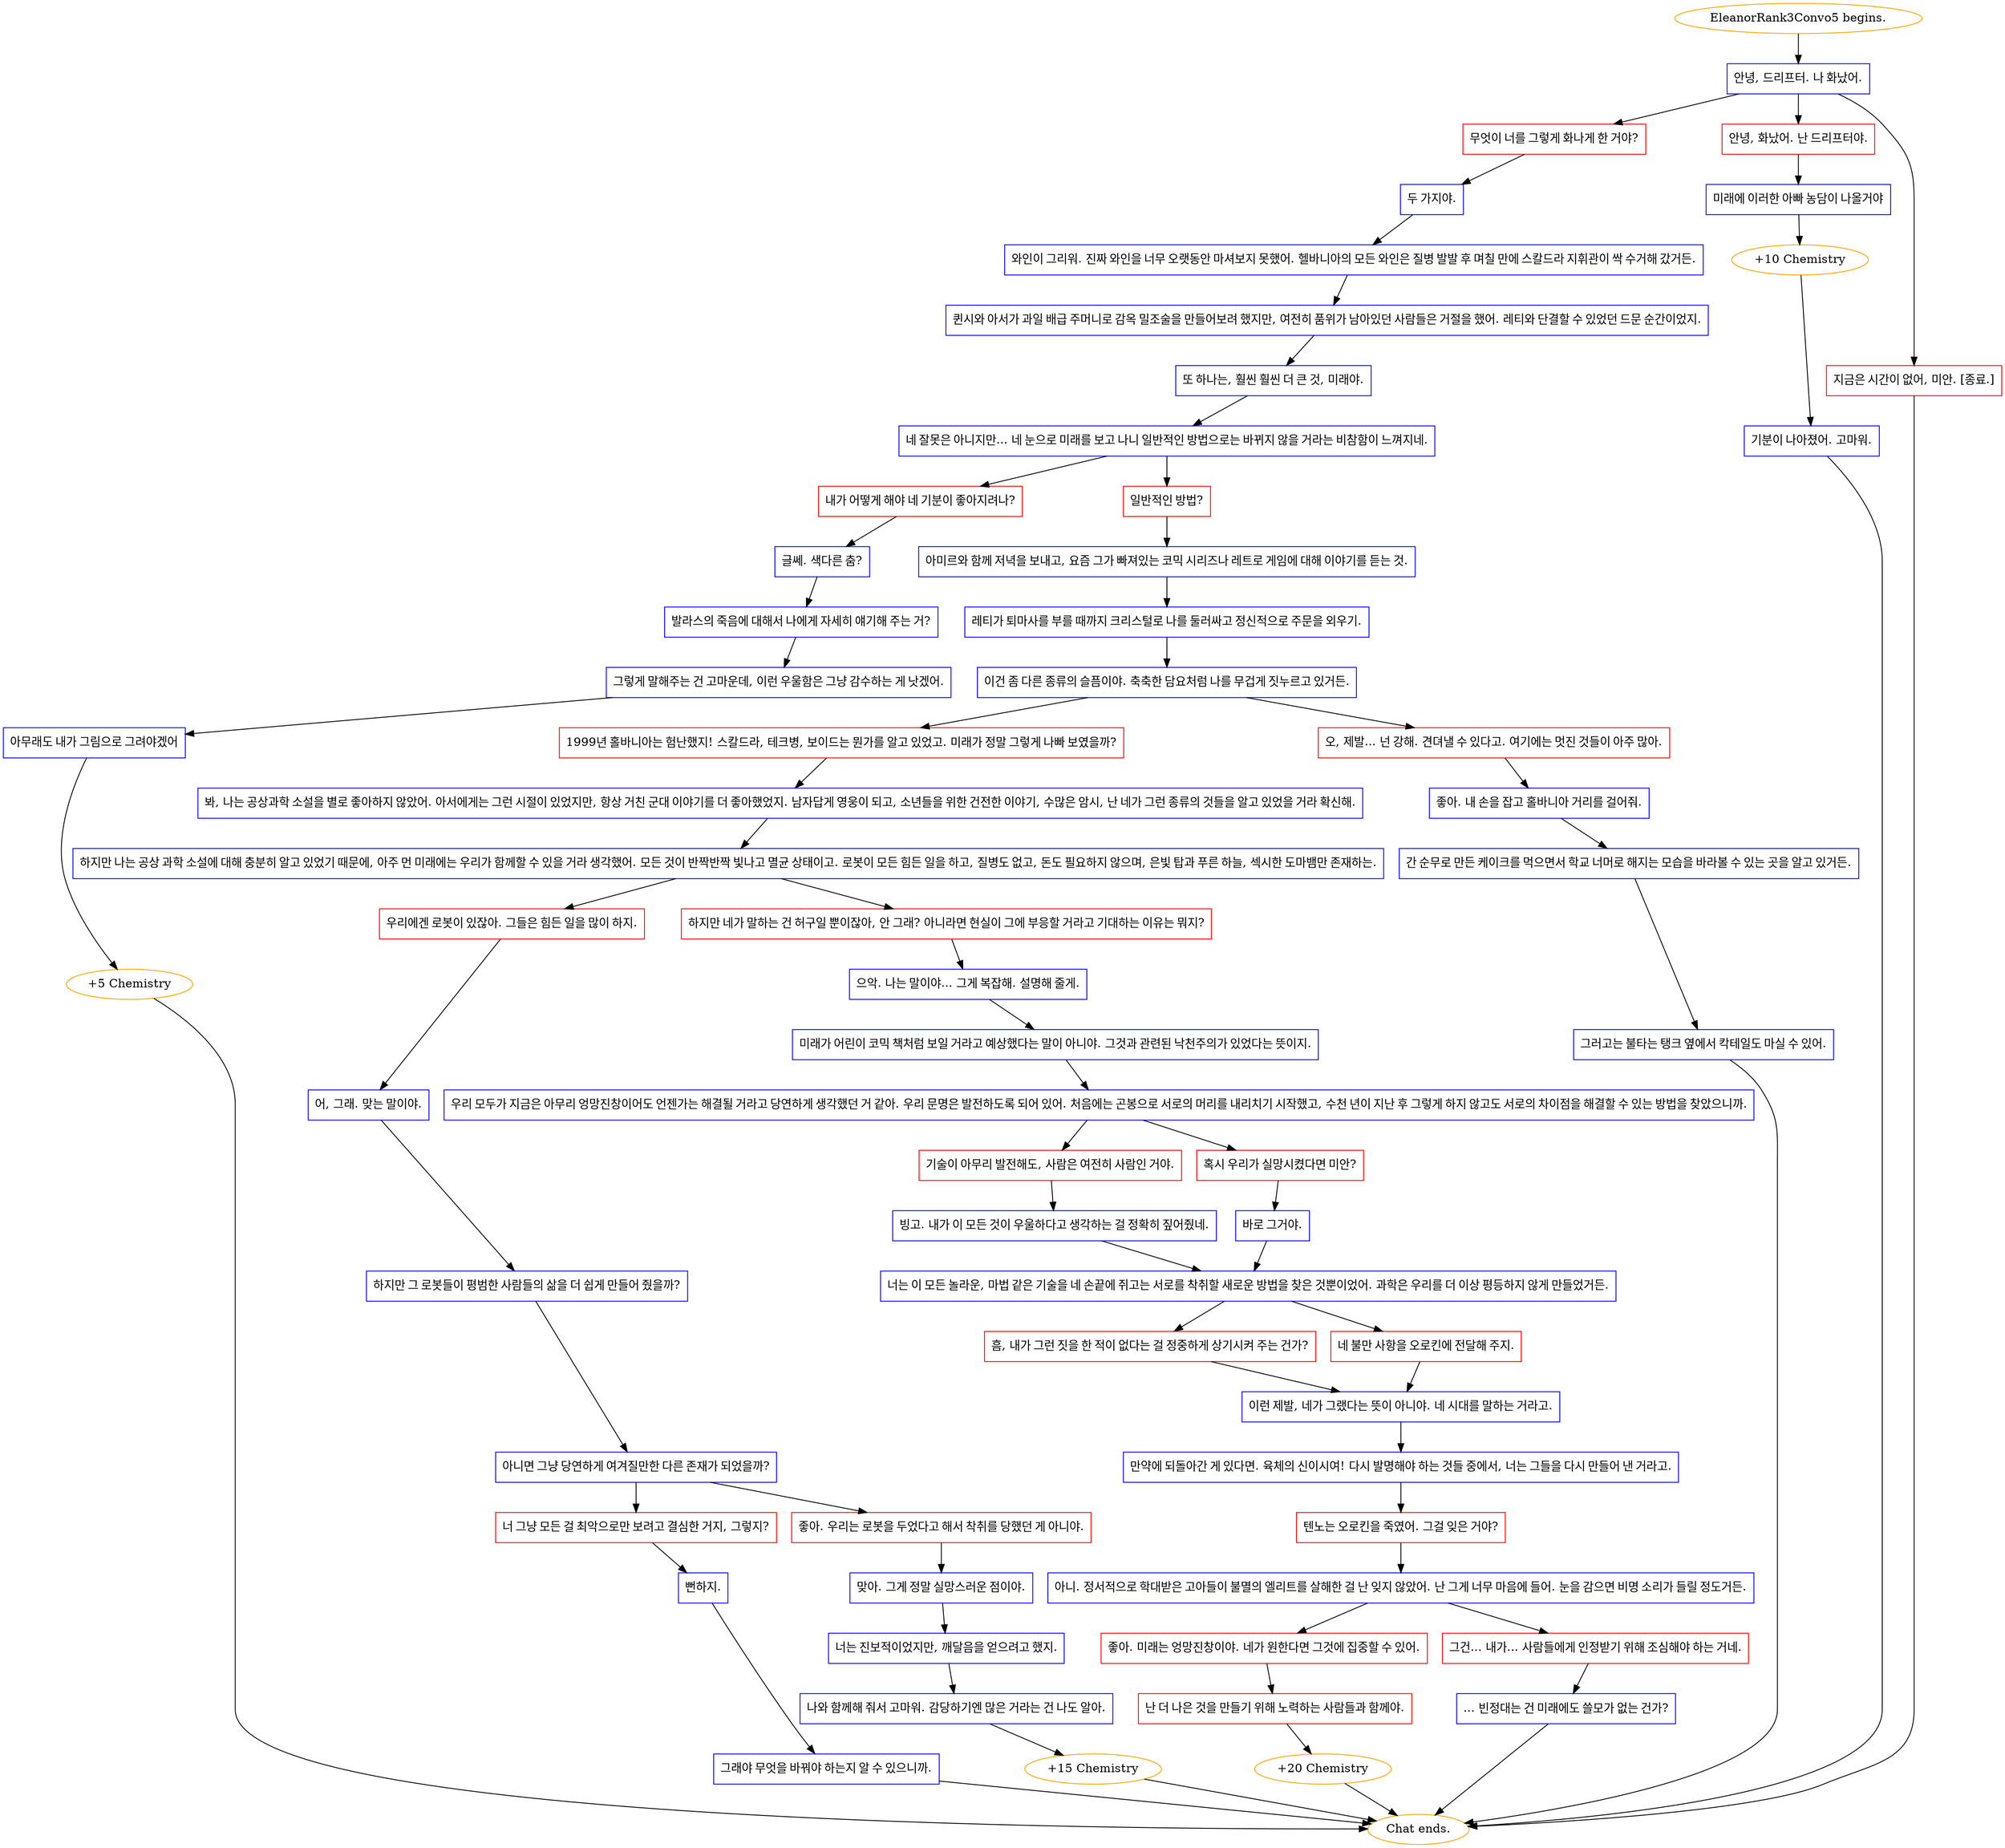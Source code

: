 digraph {
	"EleanorRank3Convo5 begins." [color=orange];
		"EleanorRank3Convo5 begins." -> j2172241653;
	j2172241653 [label="안녕, 드리프터. 나 화났어.",shape=box,color=blue];
		j2172241653 -> j2541643270;
		j2172241653 -> j3624050602;
		j2172241653 -> j2373482376;
	j2541643270 [label="무엇이 너를 그렇게 화나게 한 거야?",shape=box,color=red];
		j2541643270 -> j2402253228;
	j3624050602 [label="안녕, 화났어. 난 드리프터야.",shape=box,color=red];
		j3624050602 -> j3974969696;
	j2373482376 [label="지금은 시간이 없어, 미안. [종료.]",shape=box,color=red];
		j2373482376 -> "Chat ends.";
	j2402253228 [label="두 가지야.",shape=box,color=blue];
		j2402253228 -> j4203633389;
	j3974969696 [label="미래에 이러한 아빠 농담이 나올거야",shape=box,color=blue];
		j3974969696 -> j2525827661;
	"Chat ends." [color=orange];
	j4203633389 [label="와인이 그리워. 진짜 와인을 너무 오랫동안 마셔보지 못했어. 헬바니아의 모든 와인은 질병 발발 후 며칠 만에 스칼드라 지휘관이 싹 수거해 갔거든.",shape=box,color=blue];
		j4203633389 -> j47329311;
	j2525827661 [label="+10 Chemistry",color=orange];
		j2525827661 -> j1130519568;
	j47329311 [label="퀸시와 아서가 과일 배급 주머니로 감옥 밀조술을 만들어보려 했지만, 여전히 품위가 남아있던 사람들은 거절을 했어. 레티와 단결할 수 있었던 드문 순간이었지.",shape=box,color=blue];
		j47329311 -> j1311986919;
	j1130519568 [label="기분이 나아졌어. 고마워.",shape=box,color=blue];
		j1130519568 -> "Chat ends.";
	j1311986919 [label="또 하나는, 훨씬 훨씬 더 큰 것, 미래야.",shape=box,color=blue];
		j1311986919 -> j2629478503;
	j2629478503 [label="네 잘못은 아니지만... 네 눈으로 미래를 보고 나니 일반적인 방법으로는 바뀌지 않을 거라는 비참함이 느껴지네.",shape=box,color=blue];
		j2629478503 -> j2117260190;
		j2629478503 -> j4223945626;
	j2117260190 [label="내가 어떻게 해야 네 기분이 좋아지려나?",shape=box,color=red];
		j2117260190 -> j3931460312;
	j4223945626 [label="일반적인 방법?",shape=box,color=red];
		j4223945626 -> j3338356771;
	j3931460312 [label="글쎄. 색다른 춤?",shape=box,color=blue];
		j3931460312 -> j1375777217;
	j3338356771 [label="아미르와 함께 저녁을 보내고, 요즘 그가 빠져있는 코믹 시리즈나 레트로 게임에 대해 이야기를 듣는 것.",shape=box,color=blue];
		j3338356771 -> j4134011005;
	j1375777217 [label="발라스의 죽음에 대해서 나에게 자세히 얘기해 주는 거?",shape=box,color=blue];
		j1375777217 -> j852140394;
	j4134011005 [label="레티가 퇴마사를 부를 때까지 크리스털로 나를 둘러싸고 정신적으로 주문을 외우기.",shape=box,color=blue];
		j4134011005 -> j283410341;
	j852140394 [label="그렇게 말해주는 건 고마운데, 이런 우울함은 그냥 감수하는 게 낫겠어.",shape=box,color=blue];
		j852140394 -> j2193071381;
	j283410341 [label="이건 좀 다른 종류의 슬픔이야. 축축한 담요처럼 나를 무겁게 짓누르고 있거든.",shape=box,color=blue];
		j283410341 -> j647425138;
		j283410341 -> j3045916466;
	j2193071381 [label="아무래도 내가 그림으로 그려야겠어",shape=box,color=blue];
		j2193071381 -> j4081414586;
	j647425138 [label="1999년 홀바니아는 험난했지! 스칼드라, 테크병, 보이드는 뭔가를 알고 있었고. 미래가 정말 그렇게 나빠 보였을까?",shape=box,color=red];
		j647425138 -> j1885987660;
	j3045916466 [label="오, 제발... 넌 강해. 견뎌낼 수 있다고. 여기에는 멋진 것들이 아주 많아.",shape=box,color=red];
		j3045916466 -> j1711129806;
	j4081414586 [label="+5 Chemistry",color=orange];
		j4081414586 -> "Chat ends.";
	j1885987660 [label="봐, 나는 공상과학 소설을 별로 좋아하지 않았어. 아서에게는 그런 시절이 있었지만, 항상 거친 군대 이야기를 더 좋아했었지. 남자답게 영웅이 되고, 소년들을 위한 건전한 이야기, 수많은 암시, 난 네가 그런 종류의 것들을 알고 있었을 거라 확신해.",shape=box,color=blue];
		j1885987660 -> j3595830039;
	j1711129806 [label="좋아. 내 손을 잡고 홀바니아 거리를 걸어줘.",shape=box,color=blue];
		j1711129806 -> j3101207670;
	j3595830039 [label="하지만 나는 공상 과학 소설에 대해 충분히 알고 있었기 때문에, 아주 먼 미래에는 우리가 함께할 수 있을 거라 생각했어. 모든 것이 반짝반짝 빛나고 멸균 상태이고. 로봇이 모든 힘든 일을 하고, 질병도 없고, 돈도 필요하지 않으며, 은빛 탑과 푸른 하늘, 섹시한 도마뱀만 존재하는.",shape=box,color=blue];
		j3595830039 -> j4181617329;
		j3595830039 -> j2674884079;
	j3101207670 [label="간 순무로 만든 케이크를 먹으면서 학교 너머로 해지는 모습을 바라볼 수 있는 곳을 알고 있거든.",shape=box,color=blue];
		j3101207670 -> j2419308725;
	j4181617329 [label="우리에겐 로봇이 있잖아. 그들은 힘든 일을 많이 하지.",shape=box,color=red];
		j4181617329 -> j2975696211;
	j2674884079 [label="하지만 네가 말하는 건 허구일 뿐이잖아, 안 그래? 아니라면 현실이 그에 부응할 거라고 기대하는 이유는 뭐지?",shape=box,color=red];
		j2674884079 -> j3477096659;
	j2419308725 [label="그러고는 불타는 탱크 옆에서 칵테일도 마실 수 있어.",shape=box,color=blue];
		j2419308725 -> "Chat ends.";
	j2975696211 [label="어, 그래. 맞는 말이야.",shape=box,color=blue];
		j2975696211 -> j264858458;
	j3477096659 [label="으악. 나는 말이야... 그게 복잡해. 설명해 줄게.",shape=box,color=blue];
		j3477096659 -> j2814420138;
	j264858458 [label="하지만 그 로봇들이 평범한 사람들의 삶을 더 쉽게 만들어 줬을까?",shape=box,color=blue];
		j264858458 -> j3027512304;
	j2814420138 [label="미래가 어린이 코믹 책처럼 보일 거라고 예상했다는 말이 아니야. 그것과 관련된 낙천주의가 있었다는 뜻이지.",shape=box,color=blue];
		j2814420138 -> j3161902408;
	j3027512304 [label="아니면 그냥 당연하게 여겨질만한 다른 존재가 되었을까?",shape=box,color=blue];
		j3027512304 -> j12148452;
		j3027512304 -> j3467420875;
	j3161902408 [label="우리 모두가 지금은 아무리 엉망진창이어도 언젠가는 해결될 거라고 당연하게 생각했던 거 같아. 우리 문명은 발전하도록 되어 있어. 처음에는 곤봉으로 서로의 머리를 내리치기 시작했고, 수천 년이 지난 후 그렇게 하지 않고도 서로의 차이점을 해결할 수 있는 방법을 찾았으니까.",shape=box,color=blue];
		j3161902408 -> j168467929;
		j3161902408 -> j850865189;
	j12148452 [label="너 그냥 모든 걸 최악으로만 보려고 결심한 거지, 그렇지?",shape=box,color=red];
		j12148452 -> j1742515139;
	j3467420875 [label="좋아. 우리는 로봇을 두었다고 해서 착취를 당했던 게 아니야.",shape=box,color=red];
		j3467420875 -> j1617046135;
	j168467929 [label="기술이 아무리 발전해도, 사람은 여전히 사람인 거야.",shape=box,color=red];
		j168467929 -> j3865318747;
	j850865189 [label="혹시 우리가 실망시켰다면 미안?",shape=box,color=red];
		j850865189 -> j3842434225;
	j1742515139 [label="뻔하지.",shape=box,color=blue];
		j1742515139 -> j1204142166;
	j1617046135 [label="맞아. 그게 정말 실망스러운 점이야.",shape=box,color=blue];
		j1617046135 -> j1657357084;
	j3865318747 [label="빙고. 내가 이 모든 것이 우울하다고 생각하는 걸 정확히 짚어줬네.",shape=box,color=blue];
		j3865318747 -> j3623149967;
	j3842434225 [label="바로 그거야.",shape=box,color=blue];
		j3842434225 -> j3623149967;
	j1204142166 [label="그래야 무엇을 바꿔야 하는지 알 수 있으니까.",shape=box,color=blue];
		j1204142166 -> "Chat ends.";
	j1657357084 [label="너는 진보적이었지만, 깨달음을 얻으려고 했지.",shape=box,color=blue];
		j1657357084 -> j4207009902;
	j3623149967 [label="너는 이 모든 놀라운, 마법 같은 기술을 네 손끝에 쥐고는 서로를 착취할 새로운 방법을 찾은 것뿐이었어. 과학은 우리를 더 이상 평등하지 않게 만들었거든.",shape=box,color=blue];
		j3623149967 -> j632178267;
		j3623149967 -> j1590984858;
	j4207009902 [label="나와 함께해 줘서 고마워. 감당하기엔 많은 거라는 건 나도 알아.",shape=box,color=blue];
		j4207009902 -> j374273682;
	j632178267 [label="흠, 내가 그런 짓을 한 적이 없다는 걸 정중하게 상기시켜 주는 건가?",shape=box,color=red];
		j632178267 -> j1225743645;
	j1590984858 [label="네 불만 사항을 오로킨에 전달해 주지.",shape=box,color=red];
		j1590984858 -> j1225743645;
	j374273682 [label="+15 Chemistry",color=orange];
		j374273682 -> "Chat ends.";
	j1225743645 [label="이런 제발, 네가 그랬다는 뜻이 아니야. 네 시대를 말하는 거라고.",shape=box,color=blue];
		j1225743645 -> j2295741566;
	j2295741566 [label="만약에 되돌아간 게 있다면. 육체의 신이시여! 다시 발명해야 하는 것들 중에서, 너는 그들을 다시 만들어 낸 거라고.",shape=box,color=blue];
		j2295741566 -> j3971174695;
	j3971174695 [label="텐노는 오로킨을 죽였어. 그걸 잊은 거야?",shape=box,color=red];
		j3971174695 -> j3533460415;
	j3533460415 [label="아니. 정서적으로 학대받은 고아들이 불멸의 엘리트를 살해한 걸 난 잊지 않았어. 난 그게 너무 마음에 들어. 눈을 감으면 비명 소리가 들릴 정도거든.",shape=box,color=blue];
		j3533460415 -> j3565374410;
		j3533460415 -> j2898208271;
	j3565374410 [label="좋아. 미래는 엉망진창이야. 네가 원한다면 그것에 집중할 수 있어.",shape=box,color=red];
		j3565374410 -> j1555372725;
	j2898208271 [label="그건... 내가... 사람들에게 인정받기 위해 조심해야 하는 거네.",shape=box,color=red];
		j2898208271 -> j1680306083;
	j1555372725 [label="난 더 나은 것을 만들기 위해 노력하는 사람들과 함께야.",shape=box,color=red];
		j1555372725 -> j367054140;
	j1680306083 [label="... 빈정대는 건 미래에도 쓸모가 없는 건가?",shape=box,color=blue];
		j1680306083 -> "Chat ends.";
	j367054140 [label="+20 Chemistry",color=orange];
		j367054140 -> "Chat ends.";
}